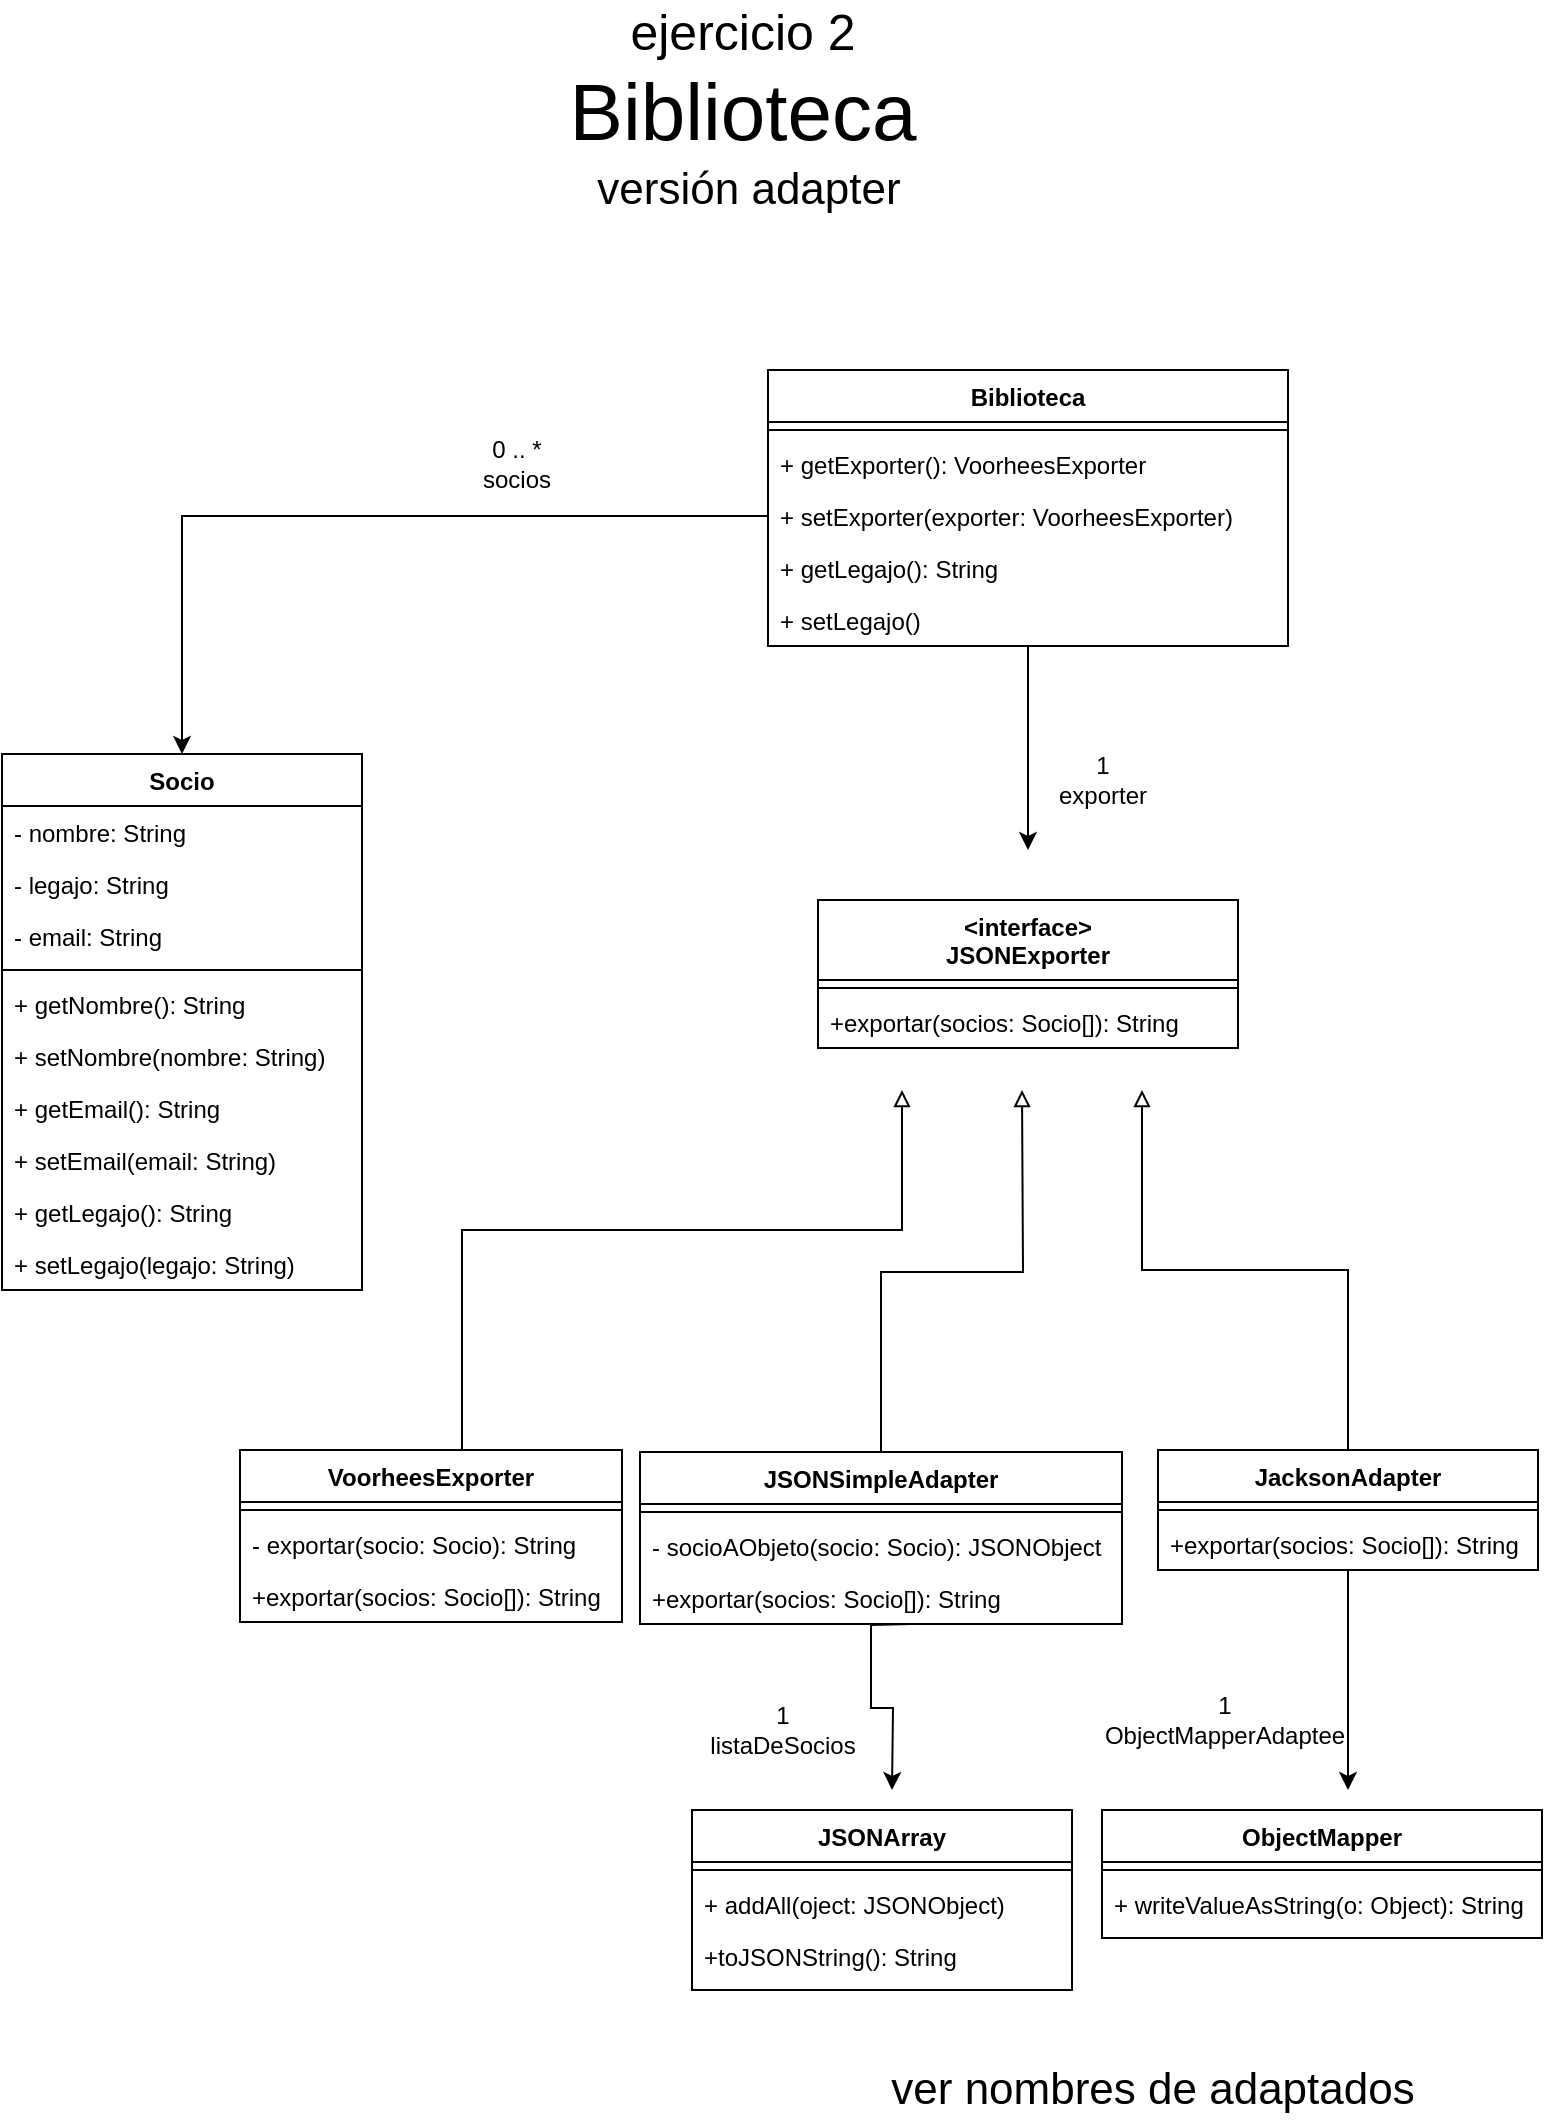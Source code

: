 <mxfile version="19.0.2" type="device"><diagram id="_R1ttW9x3F0IBikZcHtr" name="Página-1"><mxGraphModel dx="1406" dy="857" grid="1" gridSize="10" guides="1" tooltips="1" connect="1" arrows="1" fold="1" page="1" pageScale="1" pageWidth="827" pageHeight="1169" math="0" shadow="0"><root><mxCell id="0"/><mxCell id="1" parent="0"/><mxCell id="mePuzJMRejY_mIxygnrU-1" value="Socio" style="swimlane;fontStyle=1;align=center;verticalAlign=top;childLayout=stackLayout;horizontal=1;startSize=26;horizontalStack=0;resizeParent=1;resizeParentMax=0;resizeLast=0;collapsible=1;marginBottom=0;" parent="1" vertex="1"><mxGeometry x="50" y="462" width="180" height="268" as="geometry"/></mxCell><mxCell id="mePuzJMRejY_mIxygnrU-2" value="- nombre: String" style="text;strokeColor=none;fillColor=none;align=left;verticalAlign=top;spacingLeft=4;spacingRight=4;overflow=hidden;rotatable=0;points=[[0,0.5],[1,0.5]];portConstraint=eastwest;" parent="mePuzJMRejY_mIxygnrU-1" vertex="1"><mxGeometry y="26" width="180" height="26" as="geometry"/></mxCell><mxCell id="mePuzJMRejY_mIxygnrU-5" value="- legajo: String" style="text;strokeColor=none;fillColor=none;align=left;verticalAlign=top;spacingLeft=4;spacingRight=4;overflow=hidden;rotatable=0;points=[[0,0.5],[1,0.5]];portConstraint=eastwest;" parent="mePuzJMRejY_mIxygnrU-1" vertex="1"><mxGeometry y="52" width="180" height="26" as="geometry"/></mxCell><mxCell id="mePuzJMRejY_mIxygnrU-6" value="- email: String" style="text;strokeColor=none;fillColor=none;align=left;verticalAlign=top;spacingLeft=4;spacingRight=4;overflow=hidden;rotatable=0;points=[[0,0.5],[1,0.5]];portConstraint=eastwest;" parent="mePuzJMRejY_mIxygnrU-1" vertex="1"><mxGeometry y="78" width="180" height="26" as="geometry"/></mxCell><mxCell id="mePuzJMRejY_mIxygnrU-3" value="" style="line;strokeWidth=1;fillColor=none;align=left;verticalAlign=middle;spacingTop=-1;spacingLeft=3;spacingRight=3;rotatable=0;labelPosition=right;points=[];portConstraint=eastwest;" parent="mePuzJMRejY_mIxygnrU-1" vertex="1"><mxGeometry y="104" width="180" height="8" as="geometry"/></mxCell><mxCell id="mePuzJMRejY_mIxygnrU-4" value="+ getNombre(): String" style="text;strokeColor=none;fillColor=none;align=left;verticalAlign=top;spacingLeft=4;spacingRight=4;overflow=hidden;rotatable=0;points=[[0,0.5],[1,0.5]];portConstraint=eastwest;" parent="mePuzJMRejY_mIxygnrU-1" vertex="1"><mxGeometry y="112" width="180" height="26" as="geometry"/></mxCell><mxCell id="mePuzJMRejY_mIxygnrU-8" value="+ setNombre(nombre: String)" style="text;strokeColor=none;fillColor=none;align=left;verticalAlign=top;spacingLeft=4;spacingRight=4;overflow=hidden;rotatable=0;points=[[0,0.5],[1,0.5]];portConstraint=eastwest;" parent="mePuzJMRejY_mIxygnrU-1" vertex="1"><mxGeometry y="138" width="180" height="26" as="geometry"/></mxCell><mxCell id="mePuzJMRejY_mIxygnrU-11" value="+ getEmail(): String" style="text;strokeColor=none;fillColor=none;align=left;verticalAlign=top;spacingLeft=4;spacingRight=4;overflow=hidden;rotatable=0;points=[[0,0.5],[1,0.5]];portConstraint=eastwest;" parent="mePuzJMRejY_mIxygnrU-1" vertex="1"><mxGeometry y="164" width="180" height="26" as="geometry"/></mxCell><mxCell id="mePuzJMRejY_mIxygnrU-10" value="+ setEmail(email: String)" style="text;strokeColor=none;fillColor=none;align=left;verticalAlign=top;spacingLeft=4;spacingRight=4;overflow=hidden;rotatable=0;points=[[0,0.5],[1,0.5]];portConstraint=eastwest;" parent="mePuzJMRejY_mIxygnrU-1" vertex="1"><mxGeometry y="190" width="180" height="26" as="geometry"/></mxCell><mxCell id="mePuzJMRejY_mIxygnrU-12" value="+ getLegajo(): String" style="text;strokeColor=none;fillColor=none;align=left;verticalAlign=top;spacingLeft=4;spacingRight=4;overflow=hidden;rotatable=0;points=[[0,0.5],[1,0.5]];portConstraint=eastwest;" parent="mePuzJMRejY_mIxygnrU-1" vertex="1"><mxGeometry y="216" width="180" height="26" as="geometry"/></mxCell><mxCell id="mePuzJMRejY_mIxygnrU-13" value="+ setLegajo(legajo: String)" style="text;strokeColor=none;fillColor=none;align=left;verticalAlign=top;spacingLeft=4;spacingRight=4;overflow=hidden;rotatable=0;points=[[0,0.5],[1,0.5]];portConstraint=eastwest;" parent="mePuzJMRejY_mIxygnrU-1" vertex="1"><mxGeometry y="242" width="180" height="26" as="geometry"/></mxCell><mxCell id="N17g7pNg2xe3xgjLfzNt-5" style="edgeStyle=orthogonalEdgeStyle;rounded=0;orthogonalLoop=1;jettySize=auto;html=1;" parent="1" source="mePuzJMRejY_mIxygnrU-14" edge="1"><mxGeometry relative="1" as="geometry"><mxPoint x="563" y="510" as="targetPoint"/></mxGeometry></mxCell><mxCell id="mePuzJMRejY_mIxygnrU-14" value="Biblioteca" style="swimlane;fontStyle=1;align=center;verticalAlign=top;childLayout=stackLayout;horizontal=1;startSize=26;horizontalStack=0;resizeParent=1;resizeParentMax=0;resizeLast=0;collapsible=1;marginBottom=0;" parent="1" vertex="1"><mxGeometry x="433" y="270" width="260" height="138" as="geometry"/></mxCell><mxCell id="mePuzJMRejY_mIxygnrU-18" value="" style="line;strokeWidth=1;fillColor=none;align=left;verticalAlign=middle;spacingTop=-1;spacingLeft=3;spacingRight=3;rotatable=0;labelPosition=right;points=[];portConstraint=eastwest;" parent="mePuzJMRejY_mIxygnrU-14" vertex="1"><mxGeometry y="26" width="260" height="8" as="geometry"/></mxCell><mxCell id="mePuzJMRejY_mIxygnrU-21" value="+ getExporter(): VoorheesExporter" style="text;strokeColor=none;fillColor=none;align=left;verticalAlign=top;spacingLeft=4;spacingRight=4;overflow=hidden;rotatable=0;points=[[0,0.5],[1,0.5]];portConstraint=eastwest;" parent="mePuzJMRejY_mIxygnrU-14" vertex="1"><mxGeometry y="34" width="260" height="26" as="geometry"/></mxCell><mxCell id="mePuzJMRejY_mIxygnrU-22" value="+ setExporter(exporter: VoorheesExporter)" style="text;strokeColor=none;fillColor=none;align=left;verticalAlign=top;spacingLeft=4;spacingRight=4;overflow=hidden;rotatable=0;points=[[0,0.5],[1,0.5]];portConstraint=eastwest;" parent="mePuzJMRejY_mIxygnrU-14" vertex="1"><mxGeometry y="60" width="260" height="26" as="geometry"/></mxCell><mxCell id="mePuzJMRejY_mIxygnrU-23" value="+ getLegajo(): String" style="text;strokeColor=none;fillColor=none;align=left;verticalAlign=top;spacingLeft=4;spacingRight=4;overflow=hidden;rotatable=0;points=[[0,0.5],[1,0.5]];portConstraint=eastwest;" parent="mePuzJMRejY_mIxygnrU-14" vertex="1"><mxGeometry y="86" width="260" height="26" as="geometry"/></mxCell><mxCell id="mePuzJMRejY_mIxygnrU-24" value="+ setLegajo()" style="text;strokeColor=none;fillColor=none;align=left;verticalAlign=top;spacingLeft=4;spacingRight=4;overflow=hidden;rotatable=0;points=[[0,0.5],[1,0.5]];portConstraint=eastwest;" parent="mePuzJMRejY_mIxygnrU-14" vertex="1"><mxGeometry y="112" width="260" height="26" as="geometry"/></mxCell><mxCell id="mePuzJMRejY_mIxygnrU-25" style="edgeStyle=orthogonalEdgeStyle;rounded=0;orthogonalLoop=1;jettySize=auto;html=1;exitX=0;exitY=0.5;exitDx=0;exitDy=0;entryX=0.5;entryY=0;entryDx=0;entryDy=0;" parent="1" source="mePuzJMRejY_mIxygnrU-22" target="mePuzJMRejY_mIxygnrU-1" edge="1"><mxGeometry relative="1" as="geometry"/></mxCell><mxCell id="mePuzJMRejY_mIxygnrU-26" value="0 .. *&lt;br&gt;socios" style="text;html=1;align=center;verticalAlign=middle;resizable=0;points=[];autosize=1;strokeColor=none;fillColor=none;" parent="1" vertex="1"><mxGeometry x="282" y="302" width="50" height="30" as="geometry"/></mxCell><mxCell id="N17g7pNg2xe3xgjLfzNt-13" style="edgeStyle=orthogonalEdgeStyle;rounded=0;orthogonalLoop=1;jettySize=auto;html=1;endArrow=block;endFill=0;" parent="1" source="mePuzJMRejY_mIxygnrU-27" edge="1"><mxGeometry relative="1" as="geometry"><mxPoint x="500" y="630" as="targetPoint"/><Array as="points"><mxPoint x="280" y="700"/><mxPoint x="500" y="700"/></Array></mxGeometry></mxCell><mxCell id="mePuzJMRejY_mIxygnrU-27" value="VoorheesExporter" style="swimlane;fontStyle=1;align=center;verticalAlign=top;childLayout=stackLayout;horizontal=1;startSize=26;horizontalStack=0;resizeParent=1;resizeParentMax=0;resizeLast=0;collapsible=1;marginBottom=0;" parent="1" vertex="1"><mxGeometry x="169" y="810" width="191" height="86" as="geometry"/></mxCell><mxCell id="mePuzJMRejY_mIxygnrU-31" value="" style="line;strokeWidth=1;fillColor=none;align=left;verticalAlign=middle;spacingTop=-1;spacingLeft=3;spacingRight=3;rotatable=0;labelPosition=right;points=[];portConstraint=eastwest;" parent="mePuzJMRejY_mIxygnrU-27" vertex="1"><mxGeometry y="26" width="191" height="8" as="geometry"/></mxCell><mxCell id="mePuzJMRejY_mIxygnrU-32" value="- exportar(socio: Socio): String" style="text;strokeColor=none;fillColor=none;align=left;verticalAlign=top;spacingLeft=4;spacingRight=4;overflow=hidden;rotatable=0;points=[[0,0.5],[1,0.5]];portConstraint=eastwest;" parent="mePuzJMRejY_mIxygnrU-27" vertex="1"><mxGeometry y="34" width="191" height="26" as="geometry"/></mxCell><mxCell id="mePuzJMRejY_mIxygnrU-33" value="+exportar(socios: Socio[]): String" style="text;strokeColor=none;fillColor=none;align=left;verticalAlign=top;spacingLeft=4;spacingRight=4;overflow=hidden;rotatable=0;points=[[0,0.5],[1,0.5]];portConstraint=eastwest;" parent="mePuzJMRejY_mIxygnrU-27" vertex="1"><mxGeometry y="60" width="191" height="26" as="geometry"/></mxCell><mxCell id="mePuzJMRejY_mIxygnrU-41" value="1&lt;br&gt;exporter" style="text;html=1;align=center;verticalAlign=middle;resizable=0;points=[];autosize=1;strokeColor=none;fillColor=none;" parent="1" vertex="1"><mxGeometry x="570" y="460" width="60" height="30" as="geometry"/></mxCell><mxCell id="N17g7pNg2xe3xgjLfzNt-1" value="&lt;interface&gt;&#10;JSONExporter&#10;" style="swimlane;fontStyle=1;align=center;verticalAlign=top;childLayout=stackLayout;horizontal=1;startSize=40;horizontalStack=0;resizeParent=1;resizeParentMax=0;resizeLast=0;collapsible=1;marginBottom=0;" parent="1" vertex="1"><mxGeometry x="458" y="535" width="210" height="74" as="geometry"/></mxCell><mxCell id="N17g7pNg2xe3xgjLfzNt-2" value="" style="line;strokeWidth=1;fillColor=none;align=left;verticalAlign=middle;spacingTop=-1;spacingLeft=3;spacingRight=3;rotatable=0;labelPosition=right;points=[];portConstraint=eastwest;" parent="N17g7pNg2xe3xgjLfzNt-1" vertex="1"><mxGeometry y="40" width="210" height="8" as="geometry"/></mxCell><mxCell id="N17g7pNg2xe3xgjLfzNt-4" value="+exportar(socios: Socio[]): String" style="text;strokeColor=none;fillColor=none;align=left;verticalAlign=top;spacingLeft=4;spacingRight=4;overflow=hidden;rotatable=0;points=[[0,0.5],[1,0.5]];portConstraint=eastwest;" parent="N17g7pNg2xe3xgjLfzNt-1" vertex="1"><mxGeometry y="48" width="210" height="26" as="geometry"/></mxCell><mxCell id="N17g7pNg2xe3xgjLfzNt-11" style="edgeStyle=orthogonalEdgeStyle;rounded=0;orthogonalLoop=1;jettySize=auto;html=1;endArrow=block;endFill=0;" parent="1" source="N17g7pNg2xe3xgjLfzNt-7" edge="1"><mxGeometry relative="1" as="geometry"><mxPoint x="560" y="630" as="targetPoint"/></mxGeometry></mxCell><mxCell id="N17g7pNg2xe3xgjLfzNt-23" style="edgeStyle=orthogonalEdgeStyle;rounded=0;orthogonalLoop=1;jettySize=auto;html=1;endArrow=classic;endFill=1;" parent="1" edge="1"><mxGeometry relative="1" as="geometry"><mxPoint x="495" y="980" as="targetPoint"/><mxPoint x="504.5" y="897" as="sourcePoint"/></mxGeometry></mxCell><mxCell id="N17g7pNg2xe3xgjLfzNt-7" value="JSONSimpleAdapter" style="swimlane;fontStyle=1;align=center;verticalAlign=top;childLayout=stackLayout;horizontal=1;startSize=26;horizontalStack=0;resizeParent=1;resizeParentMax=0;resizeLast=0;collapsible=1;marginBottom=0;" parent="1" vertex="1"><mxGeometry x="369" y="811" width="241" height="86" as="geometry"/></mxCell><mxCell id="N17g7pNg2xe3xgjLfzNt-8" value="" style="line;strokeWidth=1;fillColor=none;align=left;verticalAlign=middle;spacingTop=-1;spacingLeft=3;spacingRight=3;rotatable=0;labelPosition=right;points=[];portConstraint=eastwest;" parent="N17g7pNg2xe3xgjLfzNt-7" vertex="1"><mxGeometry y="26" width="241" height="8" as="geometry"/></mxCell><mxCell id="N17g7pNg2xe3xgjLfzNt-9" value="- socioAObjeto(socio: Socio): JSONObject" style="text;strokeColor=none;fillColor=none;align=left;verticalAlign=top;spacingLeft=4;spacingRight=4;overflow=hidden;rotatable=0;points=[[0,0.5],[1,0.5]];portConstraint=eastwest;" parent="N17g7pNg2xe3xgjLfzNt-7" vertex="1"><mxGeometry y="34" width="241" height="26" as="geometry"/></mxCell><mxCell id="N17g7pNg2xe3xgjLfzNt-10" value="+exportar(socios: Socio[]): String" style="text;strokeColor=none;fillColor=none;align=left;verticalAlign=top;spacingLeft=4;spacingRight=4;overflow=hidden;rotatable=0;points=[[0,0.5],[1,0.5]];portConstraint=eastwest;" parent="N17g7pNg2xe3xgjLfzNt-7" vertex="1"><mxGeometry y="60" width="241" height="26" as="geometry"/></mxCell><mxCell id="N17g7pNg2xe3xgjLfzNt-18" style="edgeStyle=orthogonalEdgeStyle;rounded=0;orthogonalLoop=1;jettySize=auto;html=1;endArrow=block;endFill=0;" parent="1" source="N17g7pNg2xe3xgjLfzNt-14" edge="1"><mxGeometry relative="1" as="geometry"><mxPoint x="620" y="630" as="targetPoint"/><Array as="points"><mxPoint x="723" y="720"/><mxPoint x="620" y="720"/></Array></mxGeometry></mxCell><mxCell id="IyN6_-LoI6NMWy-jrj-g-6" style="edgeStyle=orthogonalEdgeStyle;rounded=0;orthogonalLoop=1;jettySize=auto;html=1;" edge="1" parent="1" source="N17g7pNg2xe3xgjLfzNt-14"><mxGeometry relative="1" as="geometry"><mxPoint x="723" y="980" as="targetPoint"/></mxGeometry></mxCell><mxCell id="N17g7pNg2xe3xgjLfzNt-14" value="JacksonAdapter" style="swimlane;fontStyle=1;align=center;verticalAlign=top;childLayout=stackLayout;horizontal=1;startSize=26;horizontalStack=0;resizeParent=1;resizeParentMax=0;resizeLast=0;collapsible=1;marginBottom=0;" parent="1" vertex="1"><mxGeometry x="628" y="810" width="190" height="60" as="geometry"/></mxCell><mxCell id="N17g7pNg2xe3xgjLfzNt-15" value="" style="line;strokeWidth=1;fillColor=none;align=left;verticalAlign=middle;spacingTop=-1;spacingLeft=3;spacingRight=3;rotatable=0;labelPosition=right;points=[];portConstraint=eastwest;" parent="N17g7pNg2xe3xgjLfzNt-14" vertex="1"><mxGeometry y="26" width="190" height="8" as="geometry"/></mxCell><mxCell id="N17g7pNg2xe3xgjLfzNt-17" value="+exportar(socios: Socio[]): String" style="text;strokeColor=none;fillColor=none;align=left;verticalAlign=top;spacingLeft=4;spacingRight=4;overflow=hidden;rotatable=0;points=[[0,0.5],[1,0.5]];portConstraint=eastwest;" parent="N17g7pNg2xe3xgjLfzNt-14" vertex="1"><mxGeometry y="34" width="190" height="26" as="geometry"/></mxCell><mxCell id="N17g7pNg2xe3xgjLfzNt-19" value="JSONArray" style="swimlane;fontStyle=1;align=center;verticalAlign=top;childLayout=stackLayout;horizontal=1;startSize=26;horizontalStack=0;resizeParent=1;resizeParentMax=0;resizeLast=0;collapsible=1;marginBottom=0;" parent="1" vertex="1"><mxGeometry x="395" y="990" width="190" height="90" as="geometry"/></mxCell><mxCell id="N17g7pNg2xe3xgjLfzNt-20" value="" style="line;strokeWidth=1;fillColor=none;align=left;verticalAlign=middle;spacingTop=-1;spacingLeft=3;spacingRight=3;rotatable=0;labelPosition=right;points=[];portConstraint=eastwest;" parent="N17g7pNg2xe3xgjLfzNt-19" vertex="1"><mxGeometry y="26" width="190" height="8" as="geometry"/></mxCell><mxCell id="N17g7pNg2xe3xgjLfzNt-21" value="+ addAll(oject: JSONObject)" style="text;strokeColor=none;fillColor=none;align=left;verticalAlign=top;spacingLeft=4;spacingRight=4;overflow=hidden;rotatable=0;points=[[0,0.5],[1,0.5]];portConstraint=eastwest;" parent="N17g7pNg2xe3xgjLfzNt-19" vertex="1"><mxGeometry y="34" width="190" height="26" as="geometry"/></mxCell><mxCell id="N17g7pNg2xe3xgjLfzNt-22" value="+toJSONString(): String" style="text;strokeColor=none;fillColor=none;align=left;verticalAlign=top;spacingLeft=4;spacingRight=4;overflow=hidden;rotatable=0;points=[[0,0.5],[1,0.5]];portConstraint=eastwest;" parent="N17g7pNg2xe3xgjLfzNt-19" vertex="1"><mxGeometry y="60" width="190" height="30" as="geometry"/></mxCell><mxCell id="IyN6_-LoI6NMWy-jrj-g-1" value="ObjectMapper" style="swimlane;fontStyle=1;align=center;verticalAlign=top;childLayout=stackLayout;horizontal=1;startSize=26;horizontalStack=0;resizeParent=1;resizeParentMax=0;resizeLast=0;collapsible=1;marginBottom=0;" vertex="1" parent="1"><mxGeometry x="600" y="990" width="220" height="64" as="geometry"/></mxCell><mxCell id="IyN6_-LoI6NMWy-jrj-g-2" value="" style="line;strokeWidth=1;fillColor=none;align=left;verticalAlign=middle;spacingTop=-1;spacingLeft=3;spacingRight=3;rotatable=0;labelPosition=right;points=[];portConstraint=eastwest;" vertex="1" parent="IyN6_-LoI6NMWy-jrj-g-1"><mxGeometry y="26" width="220" height="8" as="geometry"/></mxCell><mxCell id="IyN6_-LoI6NMWy-jrj-g-4" value="+ writeValueAsString(o: Object): String" style="text;strokeColor=none;fillColor=none;align=left;verticalAlign=top;spacingLeft=4;spacingRight=4;overflow=hidden;rotatable=0;points=[[0,0.5],[1,0.5]];portConstraint=eastwest;" vertex="1" parent="IyN6_-LoI6NMWy-jrj-g-1"><mxGeometry y="34" width="220" height="30" as="geometry"/></mxCell><mxCell id="IyN6_-LoI6NMWy-jrj-g-5" value="1&lt;br&gt;listaDeSocios" style="text;html=1;align=center;verticalAlign=middle;resizable=0;points=[];autosize=1;strokeColor=none;fillColor=none;" vertex="1" parent="1"><mxGeometry x="395" y="935" width="90" height="30" as="geometry"/></mxCell><mxCell id="IyN6_-LoI6NMWy-jrj-g-7" value="1&lt;br&gt;ObjectMapperAdaptee" style="text;html=1;align=center;verticalAlign=middle;resizable=0;points=[];autosize=1;strokeColor=none;fillColor=none;" vertex="1" parent="1"><mxGeometry x="591" y="930" width="140" height="30" as="geometry"/></mxCell><mxCell id="IyN6_-LoI6NMWy-jrj-g-8" value="&lt;span style=&quot;font-size: 25px;&quot;&gt;ejercicio 2&lt;/span&gt;" style="text;html=1;align=center;verticalAlign=middle;resizable=0;points=[];autosize=1;strokeColor=none;fillColor=none;" vertex="1" parent="1"><mxGeometry x="355" y="90" width="130" height="20" as="geometry"/></mxCell><mxCell id="IyN6_-LoI6NMWy-jrj-g-9" value="&lt;font style=&quot;font-size: 40px;&quot;&gt;Biblioteca&lt;/font&gt;" style="text;html=1;align=center;verticalAlign=middle;resizable=0;points=[];autosize=1;strokeColor=none;fillColor=none;" vertex="1" parent="1"><mxGeometry x="325" y="125" width="190" height="30" as="geometry"/></mxCell><mxCell id="IyN6_-LoI6NMWy-jrj-g-10" value="&lt;font style=&quot;font-size: 22px;&quot;&gt;versión adapter&lt;/font&gt;" style="text;html=1;align=center;verticalAlign=middle;resizable=0;points=[];autosize=1;strokeColor=none;fillColor=none;" vertex="1" parent="1"><mxGeometry x="338" y="170" width="170" height="20" as="geometry"/></mxCell><mxCell id="IyN6_-LoI6NMWy-jrj-g-11" value="ver nombres de adaptados&lt;br&gt;" style="text;html=1;align=center;verticalAlign=middle;resizable=0;points=[];autosize=1;strokeColor=none;fillColor=none;fontSize=22;" vertex="1" parent="1"><mxGeometry x="485" y="1115" width="280" height="30" as="geometry"/></mxCell></root></mxGraphModel></diagram></mxfile>